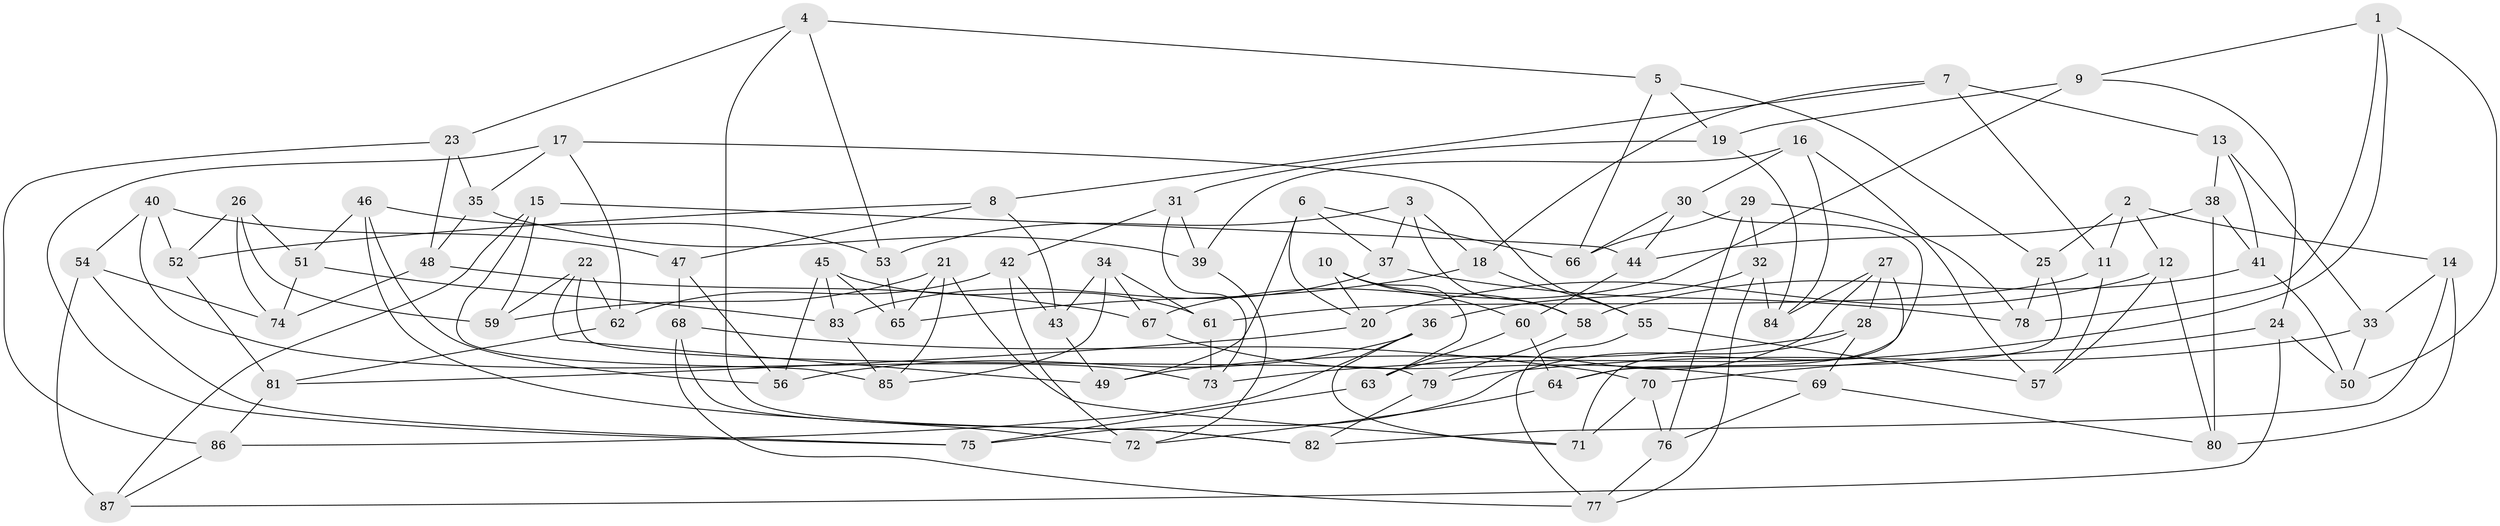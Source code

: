 // Generated by graph-tools (version 1.1) at 2025/16/03/09/25 04:16:30]
// undirected, 87 vertices, 174 edges
graph export_dot {
graph [start="1"]
  node [color=gray90,style=filled];
  1;
  2;
  3;
  4;
  5;
  6;
  7;
  8;
  9;
  10;
  11;
  12;
  13;
  14;
  15;
  16;
  17;
  18;
  19;
  20;
  21;
  22;
  23;
  24;
  25;
  26;
  27;
  28;
  29;
  30;
  31;
  32;
  33;
  34;
  35;
  36;
  37;
  38;
  39;
  40;
  41;
  42;
  43;
  44;
  45;
  46;
  47;
  48;
  49;
  50;
  51;
  52;
  53;
  54;
  55;
  56;
  57;
  58;
  59;
  60;
  61;
  62;
  63;
  64;
  65;
  66;
  67;
  68;
  69;
  70;
  71;
  72;
  73;
  74;
  75;
  76;
  77;
  78;
  79;
  80;
  81;
  82;
  83;
  84;
  85;
  86;
  87;
  1 -- 50;
  1 -- 9;
  1 -- 78;
  1 -- 73;
  2 -- 14;
  2 -- 25;
  2 -- 12;
  2 -- 11;
  3 -- 58;
  3 -- 53;
  3 -- 37;
  3 -- 18;
  4 -- 23;
  4 -- 82;
  4 -- 53;
  4 -- 5;
  5 -- 19;
  5 -- 25;
  5 -- 66;
  6 -- 49;
  6 -- 20;
  6 -- 66;
  6 -- 37;
  7 -- 8;
  7 -- 18;
  7 -- 11;
  7 -- 13;
  8 -- 47;
  8 -- 52;
  8 -- 43;
  9 -- 24;
  9 -- 67;
  9 -- 19;
  10 -- 63;
  10 -- 58;
  10 -- 60;
  10 -- 20;
  11 -- 57;
  11 -- 61;
  12 -- 20;
  12 -- 80;
  12 -- 57;
  13 -- 41;
  13 -- 38;
  13 -- 33;
  14 -- 80;
  14 -- 33;
  14 -- 82;
  15 -- 59;
  15 -- 44;
  15 -- 85;
  15 -- 87;
  16 -- 39;
  16 -- 84;
  16 -- 30;
  16 -- 57;
  17 -- 62;
  17 -- 35;
  17 -- 75;
  17 -- 55;
  18 -- 55;
  18 -- 65;
  19 -- 31;
  19 -- 84;
  20 -- 81;
  21 -- 71;
  21 -- 59;
  21 -- 65;
  21 -- 85;
  22 -- 62;
  22 -- 59;
  22 -- 79;
  22 -- 49;
  23 -- 35;
  23 -- 48;
  23 -- 86;
  24 -- 87;
  24 -- 70;
  24 -- 50;
  25 -- 64;
  25 -- 78;
  26 -- 52;
  26 -- 51;
  26 -- 59;
  26 -- 74;
  27 -- 84;
  27 -- 28;
  27 -- 63;
  27 -- 71;
  28 -- 49;
  28 -- 75;
  28 -- 69;
  29 -- 76;
  29 -- 32;
  29 -- 78;
  29 -- 66;
  30 -- 44;
  30 -- 66;
  30 -- 64;
  31 -- 42;
  31 -- 73;
  31 -- 39;
  32 -- 36;
  32 -- 84;
  32 -- 77;
  33 -- 50;
  33 -- 79;
  34 -- 67;
  34 -- 43;
  34 -- 61;
  34 -- 85;
  35 -- 39;
  35 -- 48;
  36 -- 86;
  36 -- 56;
  36 -- 71;
  37 -- 83;
  37 -- 78;
  38 -- 44;
  38 -- 41;
  38 -- 80;
  39 -- 72;
  40 -- 47;
  40 -- 52;
  40 -- 73;
  40 -- 54;
  41 -- 50;
  41 -- 58;
  42 -- 62;
  42 -- 43;
  42 -- 72;
  43 -- 49;
  44 -- 60;
  45 -- 61;
  45 -- 56;
  45 -- 83;
  45 -- 65;
  46 -- 72;
  46 -- 53;
  46 -- 51;
  46 -- 56;
  47 -- 68;
  47 -- 56;
  48 -- 67;
  48 -- 74;
  51 -- 74;
  51 -- 83;
  52 -- 81;
  53 -- 65;
  54 -- 75;
  54 -- 74;
  54 -- 87;
  55 -- 77;
  55 -- 57;
  58 -- 79;
  60 -- 64;
  60 -- 63;
  61 -- 73;
  62 -- 81;
  63 -- 75;
  64 -- 72;
  67 -- 69;
  68 -- 77;
  68 -- 70;
  68 -- 82;
  69 -- 76;
  69 -- 80;
  70 -- 76;
  70 -- 71;
  76 -- 77;
  79 -- 82;
  81 -- 86;
  83 -- 85;
  86 -- 87;
}
